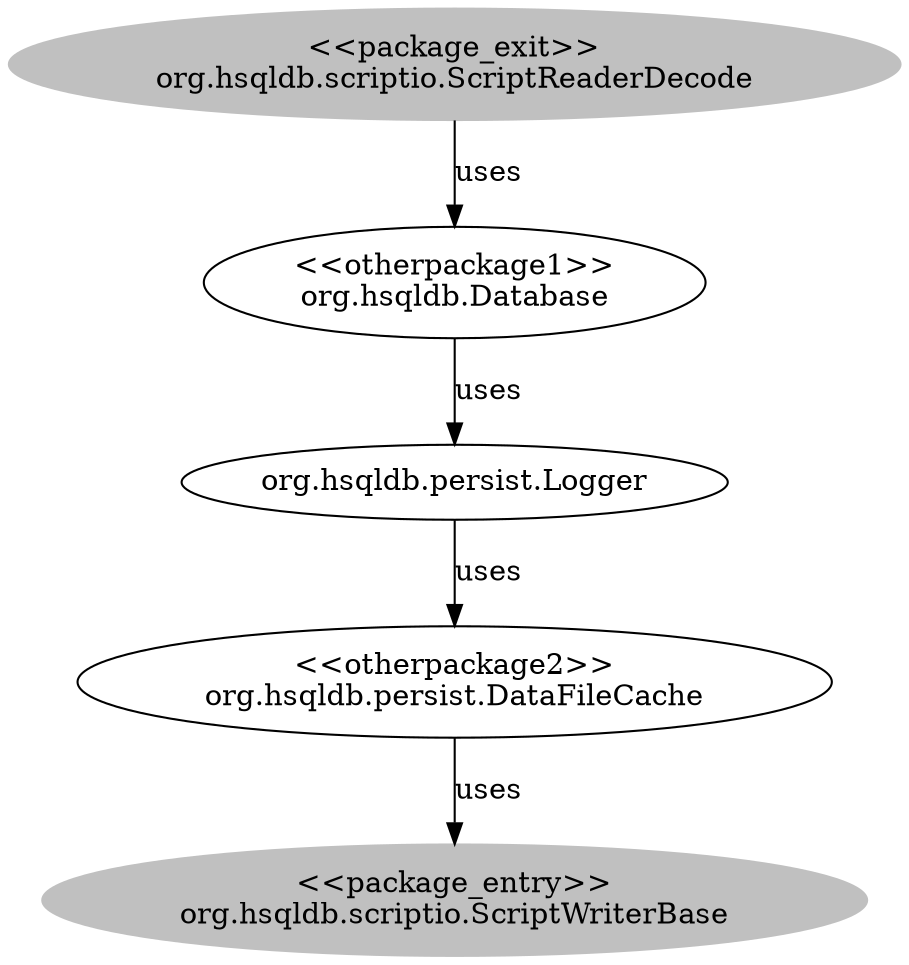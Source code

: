 digraph cd {
	org_hsqldb_scriptio_ScriptReaderDecode [label="<<package_exit>>
org.hsqldb.scriptio.ScriptReaderDecode",style=filled,color="grey"];
	org_hsqldb_scriptio_ScriptWriterBase [label="<<package_entry>>
org.hsqldb.scriptio.ScriptWriterBase",style=filled,color="grey"];
	org_hsqldb_Database [label="<<otherpackage1>>
org.hsqldb.Database"];
	org_hsqldb_persist_DataFileCache [label="<<otherpackage2>>
org.hsqldb.persist.DataFileCache"];
	org_hsqldb_persist_Logger [label="org.hsqldb.persist.Logger"];
	org_hsqldb_scriptio_ScriptReaderDecode -> org_hsqldb_Database [label=uses];
	org_hsqldb_persist_DataFileCache -> org_hsqldb_scriptio_ScriptWriterBase [label=uses];
	org_hsqldb_Database -> org_hsqldb_persist_Logger [label=uses];
	org_hsqldb_persist_Logger -> org_hsqldb_persist_DataFileCache [label=uses];
}
